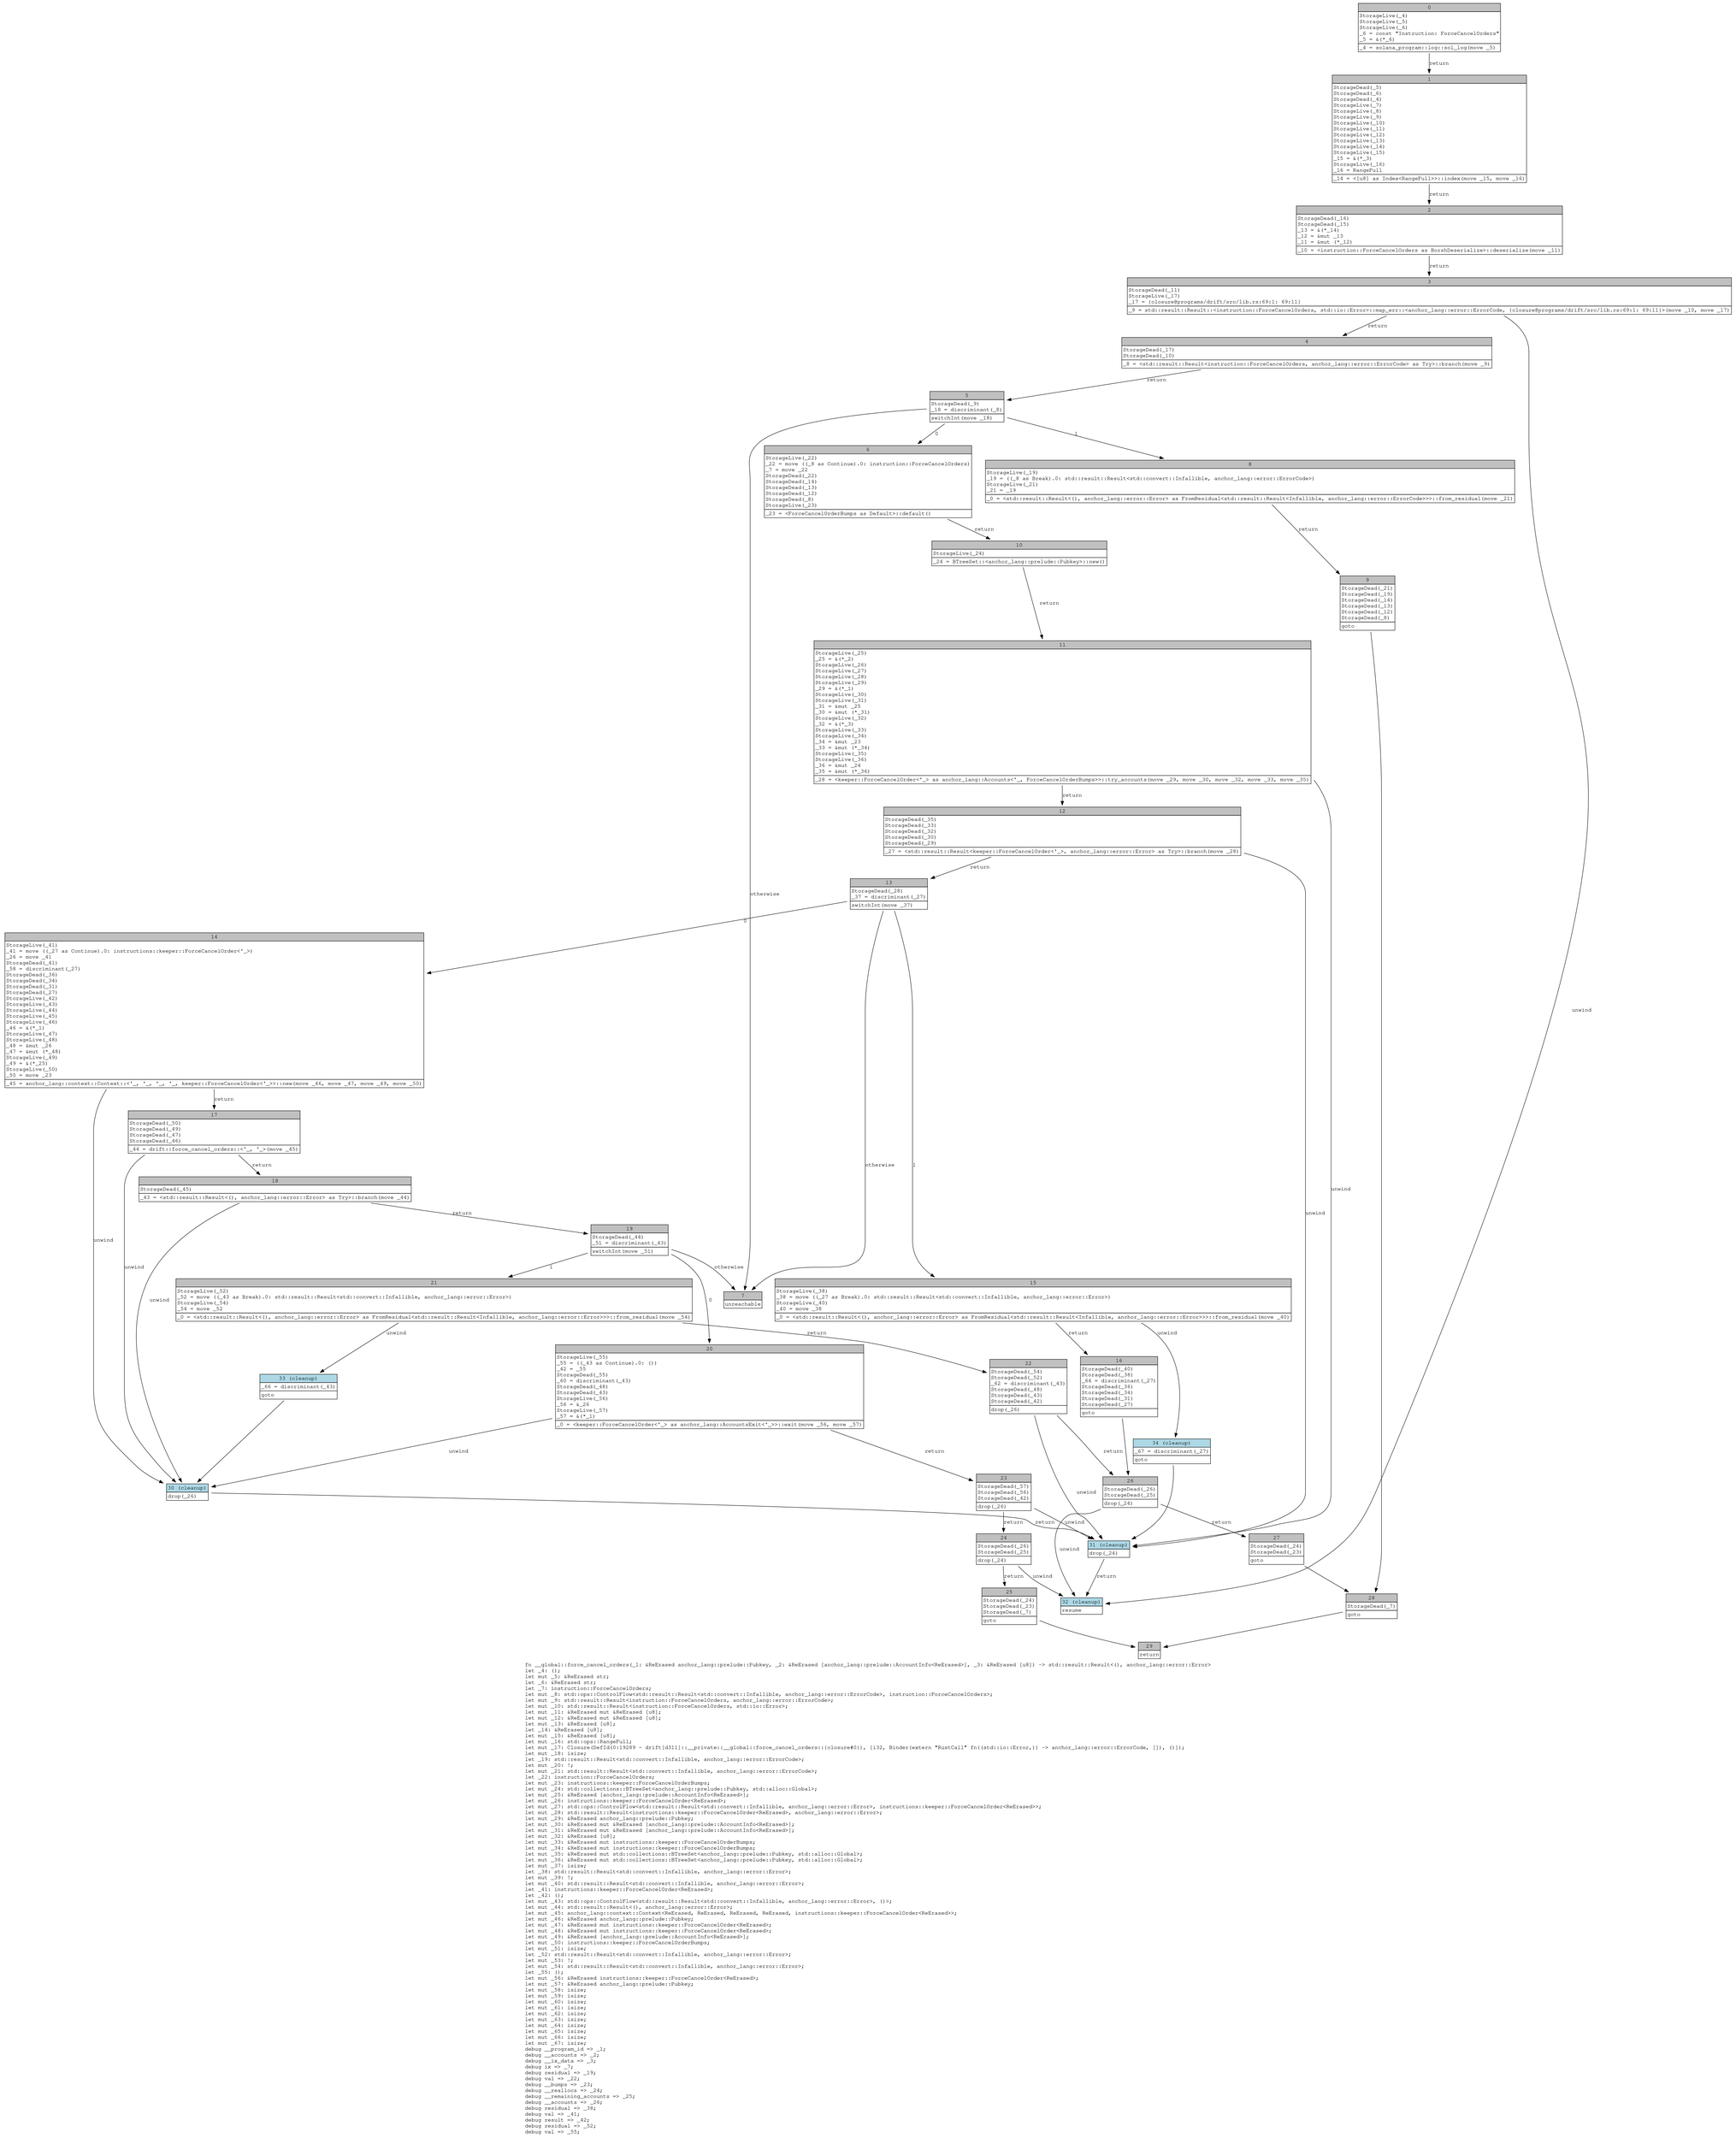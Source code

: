digraph Mir_0_19287 {
    graph [fontname="Courier, monospace"];
    node [fontname="Courier, monospace"];
    edge [fontname="Courier, monospace"];
    label=<fn __global::force_cancel_orders(_1: &amp;ReErased anchor_lang::prelude::Pubkey, _2: &amp;ReErased [anchor_lang::prelude::AccountInfo&lt;ReErased&gt;], _3: &amp;ReErased [u8]) -&gt; std::result::Result&lt;(), anchor_lang::error::Error&gt;<br align="left"/>let _4: ();<br align="left"/>let mut _5: &amp;ReErased str;<br align="left"/>let _6: &amp;ReErased str;<br align="left"/>let _7: instruction::ForceCancelOrders;<br align="left"/>let mut _8: std::ops::ControlFlow&lt;std::result::Result&lt;std::convert::Infallible, anchor_lang::error::ErrorCode&gt;, instruction::ForceCancelOrders&gt;;<br align="left"/>let mut _9: std::result::Result&lt;instruction::ForceCancelOrders, anchor_lang::error::ErrorCode&gt;;<br align="left"/>let mut _10: std::result::Result&lt;instruction::ForceCancelOrders, std::io::Error&gt;;<br align="left"/>let mut _11: &amp;ReErased mut &amp;ReErased [u8];<br align="left"/>let mut _12: &amp;ReErased mut &amp;ReErased [u8];<br align="left"/>let mut _13: &amp;ReErased [u8];<br align="left"/>let _14: &amp;ReErased [u8];<br align="left"/>let mut _15: &amp;ReErased [u8];<br align="left"/>let mut _16: std::ops::RangeFull;<br align="left"/>let mut _17: Closure(DefId(0:19289 ~ drift[d311]::__private::__global::force_cancel_orders::{closure#0}), [i32, Binder(extern &quot;RustCall&quot; fn((std::io::Error,)) -&gt; anchor_lang::error::ErrorCode, []), ()]);<br align="left"/>let mut _18: isize;<br align="left"/>let _19: std::result::Result&lt;std::convert::Infallible, anchor_lang::error::ErrorCode&gt;;<br align="left"/>let mut _20: !;<br align="left"/>let mut _21: std::result::Result&lt;std::convert::Infallible, anchor_lang::error::ErrorCode&gt;;<br align="left"/>let _22: instruction::ForceCancelOrders;<br align="left"/>let mut _23: instructions::keeper::ForceCancelOrderBumps;<br align="left"/>let mut _24: std::collections::BTreeSet&lt;anchor_lang::prelude::Pubkey, std::alloc::Global&gt;;<br align="left"/>let mut _25: &amp;ReErased [anchor_lang::prelude::AccountInfo&lt;ReErased&gt;];<br align="left"/>let mut _26: instructions::keeper::ForceCancelOrder&lt;ReErased&gt;;<br align="left"/>let mut _27: std::ops::ControlFlow&lt;std::result::Result&lt;std::convert::Infallible, anchor_lang::error::Error&gt;, instructions::keeper::ForceCancelOrder&lt;ReErased&gt;&gt;;<br align="left"/>let mut _28: std::result::Result&lt;instructions::keeper::ForceCancelOrder&lt;ReErased&gt;, anchor_lang::error::Error&gt;;<br align="left"/>let mut _29: &amp;ReErased anchor_lang::prelude::Pubkey;<br align="left"/>let mut _30: &amp;ReErased mut &amp;ReErased [anchor_lang::prelude::AccountInfo&lt;ReErased&gt;];<br align="left"/>let mut _31: &amp;ReErased mut &amp;ReErased [anchor_lang::prelude::AccountInfo&lt;ReErased&gt;];<br align="left"/>let mut _32: &amp;ReErased [u8];<br align="left"/>let mut _33: &amp;ReErased mut instructions::keeper::ForceCancelOrderBumps;<br align="left"/>let mut _34: &amp;ReErased mut instructions::keeper::ForceCancelOrderBumps;<br align="left"/>let mut _35: &amp;ReErased mut std::collections::BTreeSet&lt;anchor_lang::prelude::Pubkey, std::alloc::Global&gt;;<br align="left"/>let mut _36: &amp;ReErased mut std::collections::BTreeSet&lt;anchor_lang::prelude::Pubkey, std::alloc::Global&gt;;<br align="left"/>let mut _37: isize;<br align="left"/>let _38: std::result::Result&lt;std::convert::Infallible, anchor_lang::error::Error&gt;;<br align="left"/>let mut _39: !;<br align="left"/>let mut _40: std::result::Result&lt;std::convert::Infallible, anchor_lang::error::Error&gt;;<br align="left"/>let _41: instructions::keeper::ForceCancelOrder&lt;ReErased&gt;;<br align="left"/>let _42: ();<br align="left"/>let mut _43: std::ops::ControlFlow&lt;std::result::Result&lt;std::convert::Infallible, anchor_lang::error::Error&gt;, ()&gt;;<br align="left"/>let mut _44: std::result::Result&lt;(), anchor_lang::error::Error&gt;;<br align="left"/>let mut _45: anchor_lang::context::Context&lt;ReErased, ReErased, ReErased, ReErased, instructions::keeper::ForceCancelOrder&lt;ReErased&gt;&gt;;<br align="left"/>let mut _46: &amp;ReErased anchor_lang::prelude::Pubkey;<br align="left"/>let mut _47: &amp;ReErased mut instructions::keeper::ForceCancelOrder&lt;ReErased&gt;;<br align="left"/>let mut _48: &amp;ReErased mut instructions::keeper::ForceCancelOrder&lt;ReErased&gt;;<br align="left"/>let mut _49: &amp;ReErased [anchor_lang::prelude::AccountInfo&lt;ReErased&gt;];<br align="left"/>let mut _50: instructions::keeper::ForceCancelOrderBumps;<br align="left"/>let mut _51: isize;<br align="left"/>let _52: std::result::Result&lt;std::convert::Infallible, anchor_lang::error::Error&gt;;<br align="left"/>let mut _53: !;<br align="left"/>let mut _54: std::result::Result&lt;std::convert::Infallible, anchor_lang::error::Error&gt;;<br align="left"/>let _55: ();<br align="left"/>let mut _56: &amp;ReErased instructions::keeper::ForceCancelOrder&lt;ReErased&gt;;<br align="left"/>let mut _57: &amp;ReErased anchor_lang::prelude::Pubkey;<br align="left"/>let mut _58: isize;<br align="left"/>let mut _59: isize;<br align="left"/>let mut _60: isize;<br align="left"/>let mut _61: isize;<br align="left"/>let mut _62: isize;<br align="left"/>let mut _63: isize;<br align="left"/>let mut _64: isize;<br align="left"/>let mut _65: isize;<br align="left"/>let mut _66: isize;<br align="left"/>let mut _67: isize;<br align="left"/>debug __program_id =&gt; _1;<br align="left"/>debug __accounts =&gt; _2;<br align="left"/>debug __ix_data =&gt; _3;<br align="left"/>debug ix =&gt; _7;<br align="left"/>debug residual =&gt; _19;<br align="left"/>debug val =&gt; _22;<br align="left"/>debug __bumps =&gt; _23;<br align="left"/>debug __reallocs =&gt; _24;<br align="left"/>debug __remaining_accounts =&gt; _25;<br align="left"/>debug __accounts =&gt; _26;<br align="left"/>debug residual =&gt; _38;<br align="left"/>debug val =&gt; _41;<br align="left"/>debug result =&gt; _42;<br align="left"/>debug residual =&gt; _52;<br align="left"/>debug val =&gt; _55;<br align="left"/>>;
    bb0__0_19287 [shape="none", label=<<table border="0" cellborder="1" cellspacing="0"><tr><td bgcolor="gray" align="center" colspan="1">0</td></tr><tr><td align="left" balign="left">StorageLive(_4)<br/>StorageLive(_5)<br/>StorageLive(_6)<br/>_6 = const &quot;Instruction: ForceCancelOrders&quot;<br/>_5 = &amp;(*_6)<br/></td></tr><tr><td align="left">_4 = solana_program::log::sol_log(move _5)</td></tr></table>>];
    bb1__0_19287 [shape="none", label=<<table border="0" cellborder="1" cellspacing="0"><tr><td bgcolor="gray" align="center" colspan="1">1</td></tr><tr><td align="left" balign="left">StorageDead(_5)<br/>StorageDead(_6)<br/>StorageDead(_4)<br/>StorageLive(_7)<br/>StorageLive(_8)<br/>StorageLive(_9)<br/>StorageLive(_10)<br/>StorageLive(_11)<br/>StorageLive(_12)<br/>StorageLive(_13)<br/>StorageLive(_14)<br/>StorageLive(_15)<br/>_15 = &amp;(*_3)<br/>StorageLive(_16)<br/>_16 = RangeFull<br/></td></tr><tr><td align="left">_14 = &lt;[u8] as Index&lt;RangeFull&gt;&gt;::index(move _15, move _16)</td></tr></table>>];
    bb2__0_19287 [shape="none", label=<<table border="0" cellborder="1" cellspacing="0"><tr><td bgcolor="gray" align="center" colspan="1">2</td></tr><tr><td align="left" balign="left">StorageDead(_16)<br/>StorageDead(_15)<br/>_13 = &amp;(*_14)<br/>_12 = &amp;mut _13<br/>_11 = &amp;mut (*_12)<br/></td></tr><tr><td align="left">_10 = &lt;instruction::ForceCancelOrders as BorshDeserialize&gt;::deserialize(move _11)</td></tr></table>>];
    bb3__0_19287 [shape="none", label=<<table border="0" cellborder="1" cellspacing="0"><tr><td bgcolor="gray" align="center" colspan="1">3</td></tr><tr><td align="left" balign="left">StorageDead(_11)<br/>StorageLive(_17)<br/>_17 = {closure@programs/drift/src/lib.rs:69:1: 69:11}<br/></td></tr><tr><td align="left">_9 = std::result::Result::&lt;instruction::ForceCancelOrders, std::io::Error&gt;::map_err::&lt;anchor_lang::error::ErrorCode, {closure@programs/drift/src/lib.rs:69:1: 69:11}&gt;(move _10, move _17)</td></tr></table>>];
    bb4__0_19287 [shape="none", label=<<table border="0" cellborder="1" cellspacing="0"><tr><td bgcolor="gray" align="center" colspan="1">4</td></tr><tr><td align="left" balign="left">StorageDead(_17)<br/>StorageDead(_10)<br/></td></tr><tr><td align="left">_8 = &lt;std::result::Result&lt;instruction::ForceCancelOrders, anchor_lang::error::ErrorCode&gt; as Try&gt;::branch(move _9)</td></tr></table>>];
    bb5__0_19287 [shape="none", label=<<table border="0" cellborder="1" cellspacing="0"><tr><td bgcolor="gray" align="center" colspan="1">5</td></tr><tr><td align="left" balign="left">StorageDead(_9)<br/>_18 = discriminant(_8)<br/></td></tr><tr><td align="left">switchInt(move _18)</td></tr></table>>];
    bb6__0_19287 [shape="none", label=<<table border="0" cellborder="1" cellspacing="0"><tr><td bgcolor="gray" align="center" colspan="1">6</td></tr><tr><td align="left" balign="left">StorageLive(_22)<br/>_22 = move ((_8 as Continue).0: instruction::ForceCancelOrders)<br/>_7 = move _22<br/>StorageDead(_22)<br/>StorageDead(_14)<br/>StorageDead(_13)<br/>StorageDead(_12)<br/>StorageDead(_8)<br/>StorageLive(_23)<br/></td></tr><tr><td align="left">_23 = &lt;ForceCancelOrderBumps as Default&gt;::default()</td></tr></table>>];
    bb7__0_19287 [shape="none", label=<<table border="0" cellborder="1" cellspacing="0"><tr><td bgcolor="gray" align="center" colspan="1">7</td></tr><tr><td align="left">unreachable</td></tr></table>>];
    bb8__0_19287 [shape="none", label=<<table border="0" cellborder="1" cellspacing="0"><tr><td bgcolor="gray" align="center" colspan="1">8</td></tr><tr><td align="left" balign="left">StorageLive(_19)<br/>_19 = ((_8 as Break).0: std::result::Result&lt;std::convert::Infallible, anchor_lang::error::ErrorCode&gt;)<br/>StorageLive(_21)<br/>_21 = _19<br/></td></tr><tr><td align="left">_0 = &lt;std::result::Result&lt;(), anchor_lang::error::Error&gt; as FromResidual&lt;std::result::Result&lt;Infallible, anchor_lang::error::ErrorCode&gt;&gt;&gt;::from_residual(move _21)</td></tr></table>>];
    bb9__0_19287 [shape="none", label=<<table border="0" cellborder="1" cellspacing="0"><tr><td bgcolor="gray" align="center" colspan="1">9</td></tr><tr><td align="left" balign="left">StorageDead(_21)<br/>StorageDead(_19)<br/>StorageDead(_14)<br/>StorageDead(_13)<br/>StorageDead(_12)<br/>StorageDead(_8)<br/></td></tr><tr><td align="left">goto</td></tr></table>>];
    bb10__0_19287 [shape="none", label=<<table border="0" cellborder="1" cellspacing="0"><tr><td bgcolor="gray" align="center" colspan="1">10</td></tr><tr><td align="left" balign="left">StorageLive(_24)<br/></td></tr><tr><td align="left">_24 = BTreeSet::&lt;anchor_lang::prelude::Pubkey&gt;::new()</td></tr></table>>];
    bb11__0_19287 [shape="none", label=<<table border="0" cellborder="1" cellspacing="0"><tr><td bgcolor="gray" align="center" colspan="1">11</td></tr><tr><td align="left" balign="left">StorageLive(_25)<br/>_25 = &amp;(*_2)<br/>StorageLive(_26)<br/>StorageLive(_27)<br/>StorageLive(_28)<br/>StorageLive(_29)<br/>_29 = &amp;(*_1)<br/>StorageLive(_30)<br/>StorageLive(_31)<br/>_31 = &amp;mut _25<br/>_30 = &amp;mut (*_31)<br/>StorageLive(_32)<br/>_32 = &amp;(*_3)<br/>StorageLive(_33)<br/>StorageLive(_34)<br/>_34 = &amp;mut _23<br/>_33 = &amp;mut (*_34)<br/>StorageLive(_35)<br/>StorageLive(_36)<br/>_36 = &amp;mut _24<br/>_35 = &amp;mut (*_36)<br/></td></tr><tr><td align="left">_28 = &lt;keeper::ForceCancelOrder&lt;'_&gt; as anchor_lang::Accounts&lt;'_, ForceCancelOrderBumps&gt;&gt;::try_accounts(move _29, move _30, move _32, move _33, move _35)</td></tr></table>>];
    bb12__0_19287 [shape="none", label=<<table border="0" cellborder="1" cellspacing="0"><tr><td bgcolor="gray" align="center" colspan="1">12</td></tr><tr><td align="left" balign="left">StorageDead(_35)<br/>StorageDead(_33)<br/>StorageDead(_32)<br/>StorageDead(_30)<br/>StorageDead(_29)<br/></td></tr><tr><td align="left">_27 = &lt;std::result::Result&lt;keeper::ForceCancelOrder&lt;'_&gt;, anchor_lang::error::Error&gt; as Try&gt;::branch(move _28)</td></tr></table>>];
    bb13__0_19287 [shape="none", label=<<table border="0" cellborder="1" cellspacing="0"><tr><td bgcolor="gray" align="center" colspan="1">13</td></tr><tr><td align="left" balign="left">StorageDead(_28)<br/>_37 = discriminant(_27)<br/></td></tr><tr><td align="left">switchInt(move _37)</td></tr></table>>];
    bb14__0_19287 [shape="none", label=<<table border="0" cellborder="1" cellspacing="0"><tr><td bgcolor="gray" align="center" colspan="1">14</td></tr><tr><td align="left" balign="left">StorageLive(_41)<br/>_41 = move ((_27 as Continue).0: instructions::keeper::ForceCancelOrder&lt;'_&gt;)<br/>_26 = move _41<br/>StorageDead(_41)<br/>_58 = discriminant(_27)<br/>StorageDead(_36)<br/>StorageDead(_34)<br/>StorageDead(_31)<br/>StorageDead(_27)<br/>StorageLive(_42)<br/>StorageLive(_43)<br/>StorageLive(_44)<br/>StorageLive(_45)<br/>StorageLive(_46)<br/>_46 = &amp;(*_1)<br/>StorageLive(_47)<br/>StorageLive(_48)<br/>_48 = &amp;mut _26<br/>_47 = &amp;mut (*_48)<br/>StorageLive(_49)<br/>_49 = &amp;(*_25)<br/>StorageLive(_50)<br/>_50 = move _23<br/></td></tr><tr><td align="left">_45 = anchor_lang::context::Context::&lt;'_, '_, '_, '_, keeper::ForceCancelOrder&lt;'_&gt;&gt;::new(move _46, move _47, move _49, move _50)</td></tr></table>>];
    bb15__0_19287 [shape="none", label=<<table border="0" cellborder="1" cellspacing="0"><tr><td bgcolor="gray" align="center" colspan="1">15</td></tr><tr><td align="left" balign="left">StorageLive(_38)<br/>_38 = move ((_27 as Break).0: std::result::Result&lt;std::convert::Infallible, anchor_lang::error::Error&gt;)<br/>StorageLive(_40)<br/>_40 = move _38<br/></td></tr><tr><td align="left">_0 = &lt;std::result::Result&lt;(), anchor_lang::error::Error&gt; as FromResidual&lt;std::result::Result&lt;Infallible, anchor_lang::error::Error&gt;&gt;&gt;::from_residual(move _40)</td></tr></table>>];
    bb16__0_19287 [shape="none", label=<<table border="0" cellborder="1" cellspacing="0"><tr><td bgcolor="gray" align="center" colspan="1">16</td></tr><tr><td align="left" balign="left">StorageDead(_40)<br/>StorageDead(_38)<br/>_64 = discriminant(_27)<br/>StorageDead(_36)<br/>StorageDead(_34)<br/>StorageDead(_31)<br/>StorageDead(_27)<br/></td></tr><tr><td align="left">goto</td></tr></table>>];
    bb17__0_19287 [shape="none", label=<<table border="0" cellborder="1" cellspacing="0"><tr><td bgcolor="gray" align="center" colspan="1">17</td></tr><tr><td align="left" balign="left">StorageDead(_50)<br/>StorageDead(_49)<br/>StorageDead(_47)<br/>StorageDead(_46)<br/></td></tr><tr><td align="left">_44 = drift::force_cancel_orders::&lt;'_, '_&gt;(move _45)</td></tr></table>>];
    bb18__0_19287 [shape="none", label=<<table border="0" cellborder="1" cellspacing="0"><tr><td bgcolor="gray" align="center" colspan="1">18</td></tr><tr><td align="left" balign="left">StorageDead(_45)<br/></td></tr><tr><td align="left">_43 = &lt;std::result::Result&lt;(), anchor_lang::error::Error&gt; as Try&gt;::branch(move _44)</td></tr></table>>];
    bb19__0_19287 [shape="none", label=<<table border="0" cellborder="1" cellspacing="0"><tr><td bgcolor="gray" align="center" colspan="1">19</td></tr><tr><td align="left" balign="left">StorageDead(_44)<br/>_51 = discriminant(_43)<br/></td></tr><tr><td align="left">switchInt(move _51)</td></tr></table>>];
    bb20__0_19287 [shape="none", label=<<table border="0" cellborder="1" cellspacing="0"><tr><td bgcolor="gray" align="center" colspan="1">20</td></tr><tr><td align="left" balign="left">StorageLive(_55)<br/>_55 = ((_43 as Continue).0: ())<br/>_42 = _55<br/>StorageDead(_55)<br/>_60 = discriminant(_43)<br/>StorageDead(_48)<br/>StorageDead(_43)<br/>StorageLive(_56)<br/>_56 = &amp;_26<br/>StorageLive(_57)<br/>_57 = &amp;(*_1)<br/></td></tr><tr><td align="left">_0 = &lt;keeper::ForceCancelOrder&lt;'_&gt; as anchor_lang::AccountsExit&lt;'_&gt;&gt;::exit(move _56, move _57)</td></tr></table>>];
    bb21__0_19287 [shape="none", label=<<table border="0" cellborder="1" cellspacing="0"><tr><td bgcolor="gray" align="center" colspan="1">21</td></tr><tr><td align="left" balign="left">StorageLive(_52)<br/>_52 = move ((_43 as Break).0: std::result::Result&lt;std::convert::Infallible, anchor_lang::error::Error&gt;)<br/>StorageLive(_54)<br/>_54 = move _52<br/></td></tr><tr><td align="left">_0 = &lt;std::result::Result&lt;(), anchor_lang::error::Error&gt; as FromResidual&lt;std::result::Result&lt;Infallible, anchor_lang::error::Error&gt;&gt;&gt;::from_residual(move _54)</td></tr></table>>];
    bb22__0_19287 [shape="none", label=<<table border="0" cellborder="1" cellspacing="0"><tr><td bgcolor="gray" align="center" colspan="1">22</td></tr><tr><td align="left" balign="left">StorageDead(_54)<br/>StorageDead(_52)<br/>_62 = discriminant(_43)<br/>StorageDead(_48)<br/>StorageDead(_43)<br/>StorageDead(_42)<br/></td></tr><tr><td align="left">drop(_26)</td></tr></table>>];
    bb23__0_19287 [shape="none", label=<<table border="0" cellborder="1" cellspacing="0"><tr><td bgcolor="gray" align="center" colspan="1">23</td></tr><tr><td align="left" balign="left">StorageDead(_57)<br/>StorageDead(_56)<br/>StorageDead(_42)<br/></td></tr><tr><td align="left">drop(_26)</td></tr></table>>];
    bb24__0_19287 [shape="none", label=<<table border="0" cellborder="1" cellspacing="0"><tr><td bgcolor="gray" align="center" colspan="1">24</td></tr><tr><td align="left" balign="left">StorageDead(_26)<br/>StorageDead(_25)<br/></td></tr><tr><td align="left">drop(_24)</td></tr></table>>];
    bb25__0_19287 [shape="none", label=<<table border="0" cellborder="1" cellspacing="0"><tr><td bgcolor="gray" align="center" colspan="1">25</td></tr><tr><td align="left" balign="left">StorageDead(_24)<br/>StorageDead(_23)<br/>StorageDead(_7)<br/></td></tr><tr><td align="left">goto</td></tr></table>>];
    bb26__0_19287 [shape="none", label=<<table border="0" cellborder="1" cellspacing="0"><tr><td bgcolor="gray" align="center" colspan="1">26</td></tr><tr><td align="left" balign="left">StorageDead(_26)<br/>StorageDead(_25)<br/></td></tr><tr><td align="left">drop(_24)</td></tr></table>>];
    bb27__0_19287 [shape="none", label=<<table border="0" cellborder="1" cellspacing="0"><tr><td bgcolor="gray" align="center" colspan="1">27</td></tr><tr><td align="left" balign="left">StorageDead(_24)<br/>StorageDead(_23)<br/></td></tr><tr><td align="left">goto</td></tr></table>>];
    bb28__0_19287 [shape="none", label=<<table border="0" cellborder="1" cellspacing="0"><tr><td bgcolor="gray" align="center" colspan="1">28</td></tr><tr><td align="left" balign="left">StorageDead(_7)<br/></td></tr><tr><td align="left">goto</td></tr></table>>];
    bb29__0_19287 [shape="none", label=<<table border="0" cellborder="1" cellspacing="0"><tr><td bgcolor="gray" align="center" colspan="1">29</td></tr><tr><td align="left">return</td></tr></table>>];
    bb30__0_19287 [shape="none", label=<<table border="0" cellborder="1" cellspacing="0"><tr><td bgcolor="lightblue" align="center" colspan="1">30 (cleanup)</td></tr><tr><td align="left">drop(_26)</td></tr></table>>];
    bb31__0_19287 [shape="none", label=<<table border="0" cellborder="1" cellspacing="0"><tr><td bgcolor="lightblue" align="center" colspan="1">31 (cleanup)</td></tr><tr><td align="left">drop(_24)</td></tr></table>>];
    bb32__0_19287 [shape="none", label=<<table border="0" cellborder="1" cellspacing="0"><tr><td bgcolor="lightblue" align="center" colspan="1">32 (cleanup)</td></tr><tr><td align="left">resume</td></tr></table>>];
    bb33__0_19287 [shape="none", label=<<table border="0" cellborder="1" cellspacing="0"><tr><td bgcolor="lightblue" align="center" colspan="1">33 (cleanup)</td></tr><tr><td align="left" balign="left">_66 = discriminant(_43)<br/></td></tr><tr><td align="left">goto</td></tr></table>>];
    bb34__0_19287 [shape="none", label=<<table border="0" cellborder="1" cellspacing="0"><tr><td bgcolor="lightblue" align="center" colspan="1">34 (cleanup)</td></tr><tr><td align="left" balign="left">_67 = discriminant(_27)<br/></td></tr><tr><td align="left">goto</td></tr></table>>];
    bb0__0_19287 -> bb1__0_19287 [label="return"];
    bb1__0_19287 -> bb2__0_19287 [label="return"];
    bb2__0_19287 -> bb3__0_19287 [label="return"];
    bb3__0_19287 -> bb4__0_19287 [label="return"];
    bb3__0_19287 -> bb32__0_19287 [label="unwind"];
    bb4__0_19287 -> bb5__0_19287 [label="return"];
    bb5__0_19287 -> bb6__0_19287 [label="0"];
    bb5__0_19287 -> bb8__0_19287 [label="1"];
    bb5__0_19287 -> bb7__0_19287 [label="otherwise"];
    bb6__0_19287 -> bb10__0_19287 [label="return"];
    bb8__0_19287 -> bb9__0_19287 [label="return"];
    bb9__0_19287 -> bb28__0_19287 [label=""];
    bb10__0_19287 -> bb11__0_19287 [label="return"];
    bb11__0_19287 -> bb12__0_19287 [label="return"];
    bb11__0_19287 -> bb31__0_19287 [label="unwind"];
    bb12__0_19287 -> bb13__0_19287 [label="return"];
    bb12__0_19287 -> bb31__0_19287 [label="unwind"];
    bb13__0_19287 -> bb14__0_19287 [label="0"];
    bb13__0_19287 -> bb15__0_19287 [label="1"];
    bb13__0_19287 -> bb7__0_19287 [label="otherwise"];
    bb14__0_19287 -> bb17__0_19287 [label="return"];
    bb14__0_19287 -> bb30__0_19287 [label="unwind"];
    bb15__0_19287 -> bb16__0_19287 [label="return"];
    bb15__0_19287 -> bb34__0_19287 [label="unwind"];
    bb16__0_19287 -> bb26__0_19287 [label=""];
    bb17__0_19287 -> bb18__0_19287 [label="return"];
    bb17__0_19287 -> bb30__0_19287 [label="unwind"];
    bb18__0_19287 -> bb19__0_19287 [label="return"];
    bb18__0_19287 -> bb30__0_19287 [label="unwind"];
    bb19__0_19287 -> bb20__0_19287 [label="0"];
    bb19__0_19287 -> bb21__0_19287 [label="1"];
    bb19__0_19287 -> bb7__0_19287 [label="otherwise"];
    bb20__0_19287 -> bb23__0_19287 [label="return"];
    bb20__0_19287 -> bb30__0_19287 [label="unwind"];
    bb21__0_19287 -> bb22__0_19287 [label="return"];
    bb21__0_19287 -> bb33__0_19287 [label="unwind"];
    bb22__0_19287 -> bb26__0_19287 [label="return"];
    bb22__0_19287 -> bb31__0_19287 [label="unwind"];
    bb23__0_19287 -> bb24__0_19287 [label="return"];
    bb23__0_19287 -> bb31__0_19287 [label="unwind"];
    bb24__0_19287 -> bb25__0_19287 [label="return"];
    bb24__0_19287 -> bb32__0_19287 [label="unwind"];
    bb25__0_19287 -> bb29__0_19287 [label=""];
    bb26__0_19287 -> bb27__0_19287 [label="return"];
    bb26__0_19287 -> bb32__0_19287 [label="unwind"];
    bb27__0_19287 -> bb28__0_19287 [label=""];
    bb28__0_19287 -> bb29__0_19287 [label=""];
    bb30__0_19287 -> bb31__0_19287 [label="return"];
    bb31__0_19287 -> bb32__0_19287 [label="return"];
    bb33__0_19287 -> bb30__0_19287 [label=""];
    bb34__0_19287 -> bb31__0_19287 [label=""];
}
